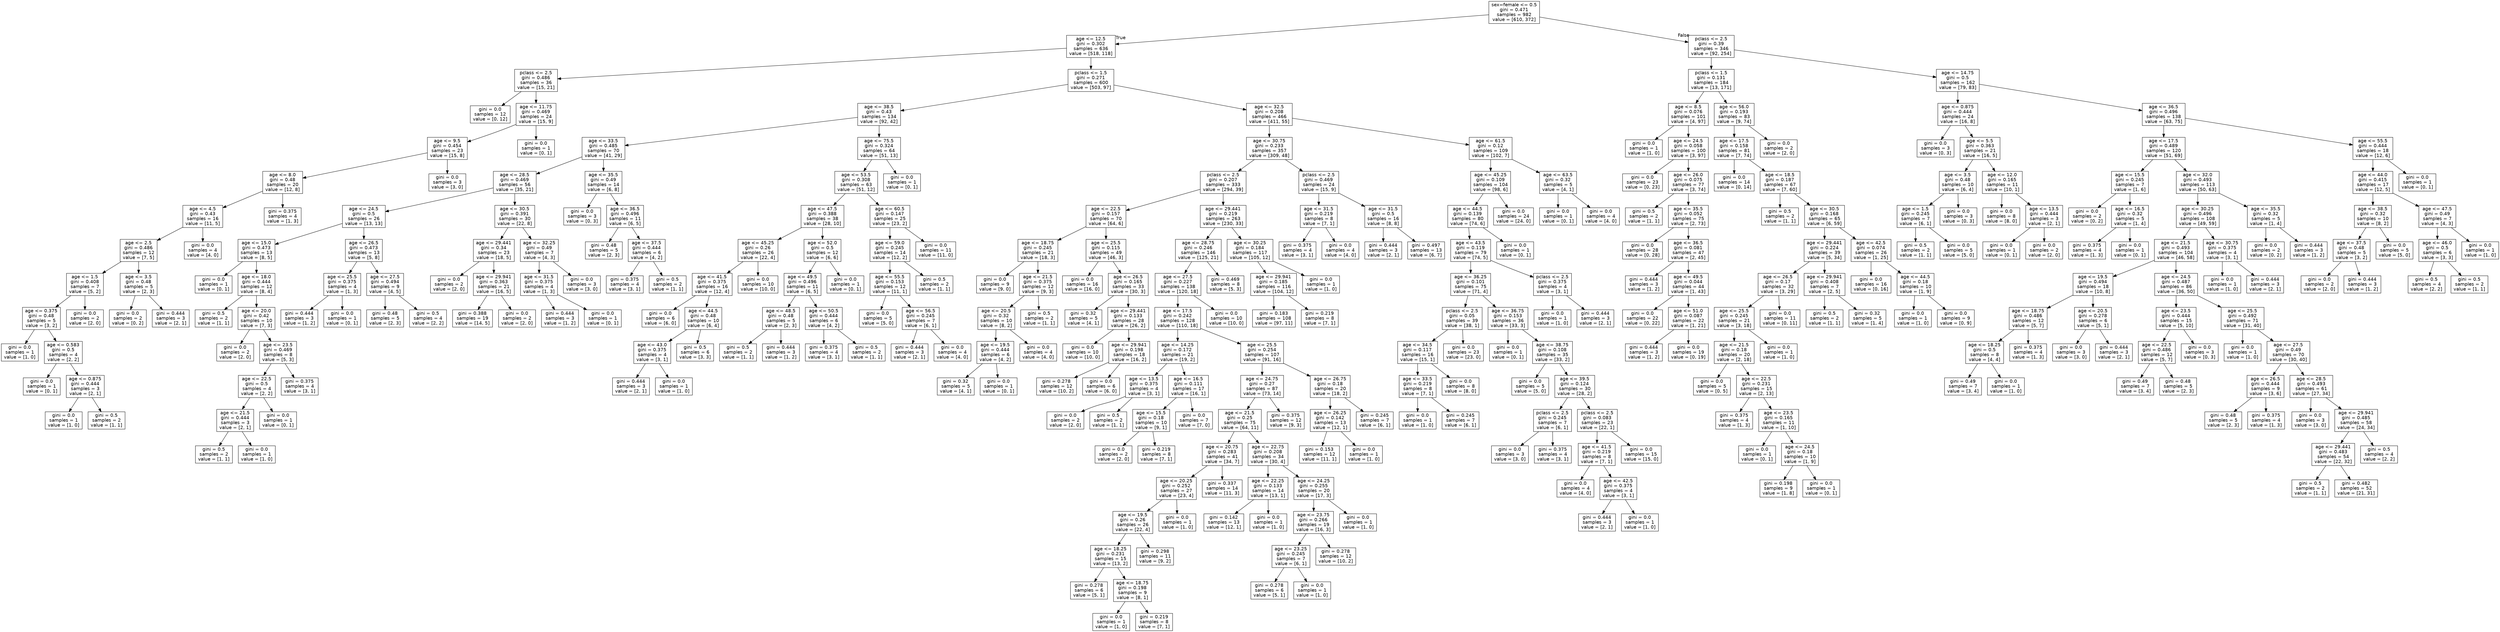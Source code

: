 digraph Tree {
node [shape=box, fontname="helvetica"] ;
edge [fontname="helvetica"] ;
0 [label="sex=female <= 0.5\ngini = 0.471\nsamples = 982\nvalue = [610, 372]"] ;
1 [label="age <= 12.5\ngini = 0.302\nsamples = 636\nvalue = [518, 118]"] ;
0 -> 1 [labeldistance=2.5, labelangle=45, headlabel="True"] ;
2 [label="pclass <= 2.5\ngini = 0.486\nsamples = 36\nvalue = [15, 21]"] ;
1 -> 2 ;
3 [label="gini = 0.0\nsamples = 12\nvalue = [0, 12]"] ;
2 -> 3 ;
4 [label="age <= 11.75\ngini = 0.469\nsamples = 24\nvalue = [15, 9]"] ;
2 -> 4 ;
5 [label="age <= 9.5\ngini = 0.454\nsamples = 23\nvalue = [15, 8]"] ;
4 -> 5 ;
6 [label="age <= 8.0\ngini = 0.48\nsamples = 20\nvalue = [12, 8]"] ;
5 -> 6 ;
7 [label="age <= 4.5\ngini = 0.43\nsamples = 16\nvalue = [11, 5]"] ;
6 -> 7 ;
8 [label="age <= 2.5\ngini = 0.486\nsamples = 12\nvalue = [7, 5]"] ;
7 -> 8 ;
9 [label="age <= 1.5\ngini = 0.408\nsamples = 7\nvalue = [5, 2]"] ;
8 -> 9 ;
10 [label="age <= 0.375\ngini = 0.48\nsamples = 5\nvalue = [3, 2]"] ;
9 -> 10 ;
11 [label="gini = 0.0\nsamples = 1\nvalue = [1, 0]"] ;
10 -> 11 ;
12 [label="age <= 0.583\ngini = 0.5\nsamples = 4\nvalue = [2, 2]"] ;
10 -> 12 ;
13 [label="gini = 0.0\nsamples = 1\nvalue = [0, 1]"] ;
12 -> 13 ;
14 [label="age <= 0.875\ngini = 0.444\nsamples = 3\nvalue = [2, 1]"] ;
12 -> 14 ;
15 [label="gini = 0.0\nsamples = 1\nvalue = [1, 0]"] ;
14 -> 15 ;
16 [label="gini = 0.5\nsamples = 2\nvalue = [1, 1]"] ;
14 -> 16 ;
17 [label="gini = 0.0\nsamples = 2\nvalue = [2, 0]"] ;
9 -> 17 ;
18 [label="age <= 3.5\ngini = 0.48\nsamples = 5\nvalue = [2, 3]"] ;
8 -> 18 ;
19 [label="gini = 0.0\nsamples = 2\nvalue = [0, 2]"] ;
18 -> 19 ;
20 [label="gini = 0.444\nsamples = 3\nvalue = [2, 1]"] ;
18 -> 20 ;
21 [label="gini = 0.0\nsamples = 4\nvalue = [4, 0]"] ;
7 -> 21 ;
22 [label="gini = 0.375\nsamples = 4\nvalue = [1, 3]"] ;
6 -> 22 ;
23 [label="gini = 0.0\nsamples = 3\nvalue = [3, 0]"] ;
5 -> 23 ;
24 [label="gini = 0.0\nsamples = 1\nvalue = [0, 1]"] ;
4 -> 24 ;
25 [label="pclass <= 1.5\ngini = 0.271\nsamples = 600\nvalue = [503, 97]"] ;
1 -> 25 ;
26 [label="age <= 38.5\ngini = 0.43\nsamples = 134\nvalue = [92, 42]"] ;
25 -> 26 ;
27 [label="age <= 33.5\ngini = 0.485\nsamples = 70\nvalue = [41, 29]"] ;
26 -> 27 ;
28 [label="age <= 28.5\ngini = 0.469\nsamples = 56\nvalue = [35, 21]"] ;
27 -> 28 ;
29 [label="age <= 24.5\ngini = 0.5\nsamples = 26\nvalue = [13, 13]"] ;
28 -> 29 ;
30 [label="age <= 15.0\ngini = 0.473\nsamples = 13\nvalue = [8, 5]"] ;
29 -> 30 ;
31 [label="gini = 0.0\nsamples = 1\nvalue = [0, 1]"] ;
30 -> 31 ;
32 [label="age <= 18.0\ngini = 0.444\nsamples = 12\nvalue = [8, 4]"] ;
30 -> 32 ;
33 [label="gini = 0.5\nsamples = 2\nvalue = [1, 1]"] ;
32 -> 33 ;
34 [label="age <= 20.0\ngini = 0.42\nsamples = 10\nvalue = [7, 3]"] ;
32 -> 34 ;
35 [label="gini = 0.0\nsamples = 2\nvalue = [2, 0]"] ;
34 -> 35 ;
36 [label="age <= 23.5\ngini = 0.469\nsamples = 8\nvalue = [5, 3]"] ;
34 -> 36 ;
37 [label="age <= 22.5\ngini = 0.5\nsamples = 4\nvalue = [2, 2]"] ;
36 -> 37 ;
38 [label="age <= 21.5\ngini = 0.444\nsamples = 3\nvalue = [2, 1]"] ;
37 -> 38 ;
39 [label="gini = 0.5\nsamples = 2\nvalue = [1, 1]"] ;
38 -> 39 ;
40 [label="gini = 0.0\nsamples = 1\nvalue = [1, 0]"] ;
38 -> 40 ;
41 [label="gini = 0.0\nsamples = 1\nvalue = [0, 1]"] ;
37 -> 41 ;
42 [label="gini = 0.375\nsamples = 4\nvalue = [3, 1]"] ;
36 -> 42 ;
43 [label="age <= 26.5\ngini = 0.473\nsamples = 13\nvalue = [5, 8]"] ;
29 -> 43 ;
44 [label="age <= 25.5\ngini = 0.375\nsamples = 4\nvalue = [1, 3]"] ;
43 -> 44 ;
45 [label="gini = 0.444\nsamples = 3\nvalue = [1, 2]"] ;
44 -> 45 ;
46 [label="gini = 0.0\nsamples = 1\nvalue = [0, 1]"] ;
44 -> 46 ;
47 [label="age <= 27.5\ngini = 0.494\nsamples = 9\nvalue = [4, 5]"] ;
43 -> 47 ;
48 [label="gini = 0.48\nsamples = 5\nvalue = [2, 3]"] ;
47 -> 48 ;
49 [label="gini = 0.5\nsamples = 4\nvalue = [2, 2]"] ;
47 -> 49 ;
50 [label="age <= 30.5\ngini = 0.391\nsamples = 30\nvalue = [22, 8]"] ;
28 -> 50 ;
51 [label="age <= 29.441\ngini = 0.34\nsamples = 23\nvalue = [18, 5]"] ;
50 -> 51 ;
52 [label="gini = 0.0\nsamples = 2\nvalue = [2, 0]"] ;
51 -> 52 ;
53 [label="age <= 29.941\ngini = 0.363\nsamples = 21\nvalue = [16, 5]"] ;
51 -> 53 ;
54 [label="gini = 0.388\nsamples = 19\nvalue = [14, 5]"] ;
53 -> 54 ;
55 [label="gini = 0.0\nsamples = 2\nvalue = [2, 0]"] ;
53 -> 55 ;
56 [label="age <= 32.25\ngini = 0.49\nsamples = 7\nvalue = [4, 3]"] ;
50 -> 56 ;
57 [label="age <= 31.5\ngini = 0.375\nsamples = 4\nvalue = [1, 3]"] ;
56 -> 57 ;
58 [label="gini = 0.444\nsamples = 3\nvalue = [1, 2]"] ;
57 -> 58 ;
59 [label="gini = 0.0\nsamples = 1\nvalue = [0, 1]"] ;
57 -> 59 ;
60 [label="gini = 0.0\nsamples = 3\nvalue = [3, 0]"] ;
56 -> 60 ;
61 [label="age <= 35.5\ngini = 0.49\nsamples = 14\nvalue = [6, 8]"] ;
27 -> 61 ;
62 [label="gini = 0.0\nsamples = 3\nvalue = [0, 3]"] ;
61 -> 62 ;
63 [label="age <= 36.5\ngini = 0.496\nsamples = 11\nvalue = [6, 5]"] ;
61 -> 63 ;
64 [label="gini = 0.48\nsamples = 5\nvalue = [2, 3]"] ;
63 -> 64 ;
65 [label="age <= 37.5\ngini = 0.444\nsamples = 6\nvalue = [4, 2]"] ;
63 -> 65 ;
66 [label="gini = 0.375\nsamples = 4\nvalue = [3, 1]"] ;
65 -> 66 ;
67 [label="gini = 0.5\nsamples = 2\nvalue = [1, 1]"] ;
65 -> 67 ;
68 [label="age <= 75.5\ngini = 0.324\nsamples = 64\nvalue = [51, 13]"] ;
26 -> 68 ;
69 [label="age <= 53.5\ngini = 0.308\nsamples = 63\nvalue = [51, 12]"] ;
68 -> 69 ;
70 [label="age <= 47.5\ngini = 0.388\nsamples = 38\nvalue = [28, 10]"] ;
69 -> 70 ;
71 [label="age <= 45.25\ngini = 0.26\nsamples = 26\nvalue = [22, 4]"] ;
70 -> 71 ;
72 [label="age <= 41.5\ngini = 0.375\nsamples = 16\nvalue = [12, 4]"] ;
71 -> 72 ;
73 [label="gini = 0.0\nsamples = 6\nvalue = [6, 0]"] ;
72 -> 73 ;
74 [label="age <= 44.5\ngini = 0.48\nsamples = 10\nvalue = [6, 4]"] ;
72 -> 74 ;
75 [label="age <= 43.0\ngini = 0.375\nsamples = 4\nvalue = [3, 1]"] ;
74 -> 75 ;
76 [label="gini = 0.444\nsamples = 3\nvalue = [2, 1]"] ;
75 -> 76 ;
77 [label="gini = 0.0\nsamples = 1\nvalue = [1, 0]"] ;
75 -> 77 ;
78 [label="gini = 0.5\nsamples = 6\nvalue = [3, 3]"] ;
74 -> 78 ;
79 [label="gini = 0.0\nsamples = 10\nvalue = [10, 0]"] ;
71 -> 79 ;
80 [label="age <= 52.0\ngini = 0.5\nsamples = 12\nvalue = [6, 6]"] ;
70 -> 80 ;
81 [label="age <= 49.5\ngini = 0.496\nsamples = 11\nvalue = [6, 5]"] ;
80 -> 81 ;
82 [label="age <= 48.5\ngini = 0.48\nsamples = 5\nvalue = [2, 3]"] ;
81 -> 82 ;
83 [label="gini = 0.5\nsamples = 2\nvalue = [1, 1]"] ;
82 -> 83 ;
84 [label="gini = 0.444\nsamples = 3\nvalue = [1, 2]"] ;
82 -> 84 ;
85 [label="age <= 50.5\ngini = 0.444\nsamples = 6\nvalue = [4, 2]"] ;
81 -> 85 ;
86 [label="gini = 0.375\nsamples = 4\nvalue = [3, 1]"] ;
85 -> 86 ;
87 [label="gini = 0.5\nsamples = 2\nvalue = [1, 1]"] ;
85 -> 87 ;
88 [label="gini = 0.0\nsamples = 1\nvalue = [0, 1]"] ;
80 -> 88 ;
89 [label="age <= 60.5\ngini = 0.147\nsamples = 25\nvalue = [23, 2]"] ;
69 -> 89 ;
90 [label="age <= 59.0\ngini = 0.245\nsamples = 14\nvalue = [12, 2]"] ;
89 -> 90 ;
91 [label="age <= 55.5\ngini = 0.153\nsamples = 12\nvalue = [11, 1]"] ;
90 -> 91 ;
92 [label="gini = 0.0\nsamples = 5\nvalue = [5, 0]"] ;
91 -> 92 ;
93 [label="age <= 56.5\ngini = 0.245\nsamples = 7\nvalue = [6, 1]"] ;
91 -> 93 ;
94 [label="gini = 0.444\nsamples = 3\nvalue = [2, 1]"] ;
93 -> 94 ;
95 [label="gini = 0.0\nsamples = 4\nvalue = [4, 0]"] ;
93 -> 95 ;
96 [label="gini = 0.5\nsamples = 2\nvalue = [1, 1]"] ;
90 -> 96 ;
97 [label="gini = 0.0\nsamples = 11\nvalue = [11, 0]"] ;
89 -> 97 ;
98 [label="gini = 0.0\nsamples = 1\nvalue = [0, 1]"] ;
68 -> 98 ;
99 [label="age <= 32.5\ngini = 0.208\nsamples = 466\nvalue = [411, 55]"] ;
25 -> 99 ;
100 [label="age <= 30.75\ngini = 0.233\nsamples = 357\nvalue = [309, 48]"] ;
99 -> 100 ;
101 [label="pclass <= 2.5\ngini = 0.207\nsamples = 333\nvalue = [294, 39]"] ;
100 -> 101 ;
102 [label="age <= 22.5\ngini = 0.157\nsamples = 70\nvalue = [64, 6]"] ;
101 -> 102 ;
103 [label="age <= 18.75\ngini = 0.245\nsamples = 21\nvalue = [18, 3]"] ;
102 -> 103 ;
104 [label="gini = 0.0\nsamples = 9\nvalue = [9, 0]"] ;
103 -> 104 ;
105 [label="age <= 21.5\ngini = 0.375\nsamples = 12\nvalue = [9, 3]"] ;
103 -> 105 ;
106 [label="age <= 20.5\ngini = 0.32\nsamples = 10\nvalue = [8, 2]"] ;
105 -> 106 ;
107 [label="age <= 19.5\ngini = 0.444\nsamples = 6\nvalue = [4, 2]"] ;
106 -> 107 ;
108 [label="gini = 0.32\nsamples = 5\nvalue = [4, 1]"] ;
107 -> 108 ;
109 [label="gini = 0.0\nsamples = 1\nvalue = [0, 1]"] ;
107 -> 109 ;
110 [label="gini = 0.0\nsamples = 4\nvalue = [4, 0]"] ;
106 -> 110 ;
111 [label="gini = 0.5\nsamples = 2\nvalue = [1, 1]"] ;
105 -> 111 ;
112 [label="age <= 25.5\ngini = 0.115\nsamples = 49\nvalue = [46, 3]"] ;
102 -> 112 ;
113 [label="gini = 0.0\nsamples = 16\nvalue = [16, 0]"] ;
112 -> 113 ;
114 [label="age <= 26.5\ngini = 0.165\nsamples = 33\nvalue = [30, 3]"] ;
112 -> 114 ;
115 [label="gini = 0.32\nsamples = 5\nvalue = [4, 1]"] ;
114 -> 115 ;
116 [label="age <= 29.441\ngini = 0.133\nsamples = 28\nvalue = [26, 2]"] ;
114 -> 116 ;
117 [label="gini = 0.0\nsamples = 10\nvalue = [10, 0]"] ;
116 -> 117 ;
118 [label="age <= 29.941\ngini = 0.198\nsamples = 18\nvalue = [16, 2]"] ;
116 -> 118 ;
119 [label="gini = 0.278\nsamples = 12\nvalue = [10, 2]"] ;
118 -> 119 ;
120 [label="gini = 0.0\nsamples = 6\nvalue = [6, 0]"] ;
118 -> 120 ;
121 [label="age <= 29.441\ngini = 0.219\nsamples = 263\nvalue = [230, 33]"] ;
101 -> 121 ;
122 [label="age <= 28.75\ngini = 0.246\nsamples = 146\nvalue = [125, 21]"] ;
121 -> 122 ;
123 [label="age <= 27.5\ngini = 0.227\nsamples = 138\nvalue = [120, 18]"] ;
122 -> 123 ;
124 [label="age <= 17.5\ngini = 0.242\nsamples = 128\nvalue = [110, 18]"] ;
123 -> 124 ;
125 [label="age <= 14.25\ngini = 0.172\nsamples = 21\nvalue = [19, 2]"] ;
124 -> 125 ;
126 [label="age <= 13.5\ngini = 0.375\nsamples = 4\nvalue = [3, 1]"] ;
125 -> 126 ;
127 [label="gini = 0.0\nsamples = 2\nvalue = [2, 0]"] ;
126 -> 127 ;
128 [label="gini = 0.5\nsamples = 2\nvalue = [1, 1]"] ;
126 -> 128 ;
129 [label="age <= 16.5\ngini = 0.111\nsamples = 17\nvalue = [16, 1]"] ;
125 -> 129 ;
130 [label="age <= 15.5\ngini = 0.18\nsamples = 10\nvalue = [9, 1]"] ;
129 -> 130 ;
131 [label="gini = 0.0\nsamples = 2\nvalue = [2, 0]"] ;
130 -> 131 ;
132 [label="gini = 0.219\nsamples = 8\nvalue = [7, 1]"] ;
130 -> 132 ;
133 [label="gini = 0.0\nsamples = 7\nvalue = [7, 0]"] ;
129 -> 133 ;
134 [label="age <= 25.5\ngini = 0.254\nsamples = 107\nvalue = [91, 16]"] ;
124 -> 134 ;
135 [label="age <= 24.75\ngini = 0.27\nsamples = 87\nvalue = [73, 14]"] ;
134 -> 135 ;
136 [label="age <= 21.5\ngini = 0.25\nsamples = 75\nvalue = [64, 11]"] ;
135 -> 136 ;
137 [label="age <= 20.75\ngini = 0.283\nsamples = 41\nvalue = [34, 7]"] ;
136 -> 137 ;
138 [label="age <= 20.25\ngini = 0.252\nsamples = 27\nvalue = [23, 4]"] ;
137 -> 138 ;
139 [label="age <= 19.5\ngini = 0.26\nsamples = 26\nvalue = [22, 4]"] ;
138 -> 139 ;
140 [label="age <= 18.25\ngini = 0.231\nsamples = 15\nvalue = [13, 2]"] ;
139 -> 140 ;
141 [label="gini = 0.278\nsamples = 6\nvalue = [5, 1]"] ;
140 -> 141 ;
142 [label="age <= 18.75\ngini = 0.198\nsamples = 9\nvalue = [8, 1]"] ;
140 -> 142 ;
143 [label="gini = 0.0\nsamples = 1\nvalue = [1, 0]"] ;
142 -> 143 ;
144 [label="gini = 0.219\nsamples = 8\nvalue = [7, 1]"] ;
142 -> 144 ;
145 [label="gini = 0.298\nsamples = 11\nvalue = [9, 2]"] ;
139 -> 145 ;
146 [label="gini = 0.0\nsamples = 1\nvalue = [1, 0]"] ;
138 -> 146 ;
147 [label="gini = 0.337\nsamples = 14\nvalue = [11, 3]"] ;
137 -> 147 ;
148 [label="age <= 22.75\ngini = 0.208\nsamples = 34\nvalue = [30, 4]"] ;
136 -> 148 ;
149 [label="age <= 22.25\ngini = 0.133\nsamples = 14\nvalue = [13, 1]"] ;
148 -> 149 ;
150 [label="gini = 0.142\nsamples = 13\nvalue = [12, 1]"] ;
149 -> 150 ;
151 [label="gini = 0.0\nsamples = 1\nvalue = [1, 0]"] ;
149 -> 151 ;
152 [label="age <= 24.25\ngini = 0.255\nsamples = 20\nvalue = [17, 3]"] ;
148 -> 152 ;
153 [label="age <= 23.75\ngini = 0.266\nsamples = 19\nvalue = [16, 3]"] ;
152 -> 153 ;
154 [label="age <= 23.25\ngini = 0.245\nsamples = 7\nvalue = [6, 1]"] ;
153 -> 154 ;
155 [label="gini = 0.278\nsamples = 6\nvalue = [5, 1]"] ;
154 -> 155 ;
156 [label="gini = 0.0\nsamples = 1\nvalue = [1, 0]"] ;
154 -> 156 ;
157 [label="gini = 0.278\nsamples = 12\nvalue = [10, 2]"] ;
153 -> 157 ;
158 [label="gini = 0.0\nsamples = 1\nvalue = [1, 0]"] ;
152 -> 158 ;
159 [label="gini = 0.375\nsamples = 12\nvalue = [9, 3]"] ;
135 -> 159 ;
160 [label="age <= 26.75\ngini = 0.18\nsamples = 20\nvalue = [18, 2]"] ;
134 -> 160 ;
161 [label="age <= 26.25\ngini = 0.142\nsamples = 13\nvalue = [12, 1]"] ;
160 -> 161 ;
162 [label="gini = 0.153\nsamples = 12\nvalue = [11, 1]"] ;
161 -> 162 ;
163 [label="gini = 0.0\nsamples = 1\nvalue = [1, 0]"] ;
161 -> 163 ;
164 [label="gini = 0.245\nsamples = 7\nvalue = [6, 1]"] ;
160 -> 164 ;
165 [label="gini = 0.0\nsamples = 10\nvalue = [10, 0]"] ;
123 -> 165 ;
166 [label="gini = 0.469\nsamples = 8\nvalue = [5, 3]"] ;
122 -> 166 ;
167 [label="age <= 30.25\ngini = 0.184\nsamples = 117\nvalue = [105, 12]"] ;
121 -> 167 ;
168 [label="age <= 29.941\ngini = 0.185\nsamples = 116\nvalue = [104, 12]"] ;
167 -> 168 ;
169 [label="gini = 0.183\nsamples = 108\nvalue = [97, 11]"] ;
168 -> 169 ;
170 [label="gini = 0.219\nsamples = 8\nvalue = [7, 1]"] ;
168 -> 170 ;
171 [label="gini = 0.0\nsamples = 1\nvalue = [1, 0]"] ;
167 -> 171 ;
172 [label="pclass <= 2.5\ngini = 0.469\nsamples = 24\nvalue = [15, 9]"] ;
100 -> 172 ;
173 [label="age <= 31.5\ngini = 0.219\nsamples = 8\nvalue = [7, 1]"] ;
172 -> 173 ;
174 [label="gini = 0.375\nsamples = 4\nvalue = [3, 1]"] ;
173 -> 174 ;
175 [label="gini = 0.0\nsamples = 4\nvalue = [4, 0]"] ;
173 -> 175 ;
176 [label="age <= 31.5\ngini = 0.5\nsamples = 16\nvalue = [8, 8]"] ;
172 -> 176 ;
177 [label="gini = 0.444\nsamples = 3\nvalue = [2, 1]"] ;
176 -> 177 ;
178 [label="gini = 0.497\nsamples = 13\nvalue = [6, 7]"] ;
176 -> 178 ;
179 [label="age <= 61.5\ngini = 0.12\nsamples = 109\nvalue = [102, 7]"] ;
99 -> 179 ;
180 [label="age <= 45.25\ngini = 0.109\nsamples = 104\nvalue = [98, 6]"] ;
179 -> 180 ;
181 [label="age <= 44.5\ngini = 0.139\nsamples = 80\nvalue = [74, 6]"] ;
180 -> 181 ;
182 [label="age <= 43.5\ngini = 0.119\nsamples = 79\nvalue = [74, 5]"] ;
181 -> 182 ;
183 [label="age <= 36.25\ngini = 0.101\nsamples = 75\nvalue = [71, 4]"] ;
182 -> 183 ;
184 [label="pclass <= 2.5\ngini = 0.05\nsamples = 39\nvalue = [38, 1]"] ;
183 -> 184 ;
185 [label="age <= 34.5\ngini = 0.117\nsamples = 16\nvalue = [15, 1]"] ;
184 -> 185 ;
186 [label="age <= 33.5\ngini = 0.219\nsamples = 8\nvalue = [7, 1]"] ;
185 -> 186 ;
187 [label="gini = 0.0\nsamples = 1\nvalue = [1, 0]"] ;
186 -> 187 ;
188 [label="gini = 0.245\nsamples = 7\nvalue = [6, 1]"] ;
186 -> 188 ;
189 [label="gini = 0.0\nsamples = 8\nvalue = [8, 0]"] ;
185 -> 189 ;
190 [label="gini = 0.0\nsamples = 23\nvalue = [23, 0]"] ;
184 -> 190 ;
191 [label="age <= 36.75\ngini = 0.153\nsamples = 36\nvalue = [33, 3]"] ;
183 -> 191 ;
192 [label="gini = 0.0\nsamples = 1\nvalue = [0, 1]"] ;
191 -> 192 ;
193 [label="age <= 38.75\ngini = 0.108\nsamples = 35\nvalue = [33, 2]"] ;
191 -> 193 ;
194 [label="gini = 0.0\nsamples = 5\nvalue = [5, 0]"] ;
193 -> 194 ;
195 [label="age <= 39.5\ngini = 0.124\nsamples = 30\nvalue = [28, 2]"] ;
193 -> 195 ;
196 [label="pclass <= 2.5\ngini = 0.245\nsamples = 7\nvalue = [6, 1]"] ;
195 -> 196 ;
197 [label="gini = 0.0\nsamples = 3\nvalue = [3, 0]"] ;
196 -> 197 ;
198 [label="gini = 0.375\nsamples = 4\nvalue = [3, 1]"] ;
196 -> 198 ;
199 [label="pclass <= 2.5\ngini = 0.083\nsamples = 23\nvalue = [22, 1]"] ;
195 -> 199 ;
200 [label="age <= 41.5\ngini = 0.219\nsamples = 8\nvalue = [7, 1]"] ;
199 -> 200 ;
201 [label="gini = 0.0\nsamples = 4\nvalue = [4, 0]"] ;
200 -> 201 ;
202 [label="age <= 42.5\ngini = 0.375\nsamples = 4\nvalue = [3, 1]"] ;
200 -> 202 ;
203 [label="gini = 0.444\nsamples = 3\nvalue = [2, 1]"] ;
202 -> 203 ;
204 [label="gini = 0.0\nsamples = 1\nvalue = [1, 0]"] ;
202 -> 204 ;
205 [label="gini = 0.0\nsamples = 15\nvalue = [15, 0]"] ;
199 -> 205 ;
206 [label="pclass <= 2.5\ngini = 0.375\nsamples = 4\nvalue = [3, 1]"] ;
182 -> 206 ;
207 [label="gini = 0.0\nsamples = 1\nvalue = [1, 0]"] ;
206 -> 207 ;
208 [label="gini = 0.444\nsamples = 3\nvalue = [2, 1]"] ;
206 -> 208 ;
209 [label="gini = 0.0\nsamples = 1\nvalue = [0, 1]"] ;
181 -> 209 ;
210 [label="gini = 0.0\nsamples = 24\nvalue = [24, 0]"] ;
180 -> 210 ;
211 [label="age <= 63.5\ngini = 0.32\nsamples = 5\nvalue = [4, 1]"] ;
179 -> 211 ;
212 [label="gini = 0.0\nsamples = 1\nvalue = [0, 1]"] ;
211 -> 212 ;
213 [label="gini = 0.0\nsamples = 4\nvalue = [4, 0]"] ;
211 -> 213 ;
214 [label="pclass <= 2.5\ngini = 0.39\nsamples = 346\nvalue = [92, 254]"] ;
0 -> 214 [labeldistance=2.5, labelangle=-45, headlabel="False"] ;
215 [label="pclass <= 1.5\ngini = 0.131\nsamples = 184\nvalue = [13, 171]"] ;
214 -> 215 ;
216 [label="age <= 8.5\ngini = 0.076\nsamples = 101\nvalue = [4, 97]"] ;
215 -> 216 ;
217 [label="gini = 0.0\nsamples = 1\nvalue = [1, 0]"] ;
216 -> 217 ;
218 [label="age <= 24.5\ngini = 0.058\nsamples = 100\nvalue = [3, 97]"] ;
216 -> 218 ;
219 [label="gini = 0.0\nsamples = 23\nvalue = [0, 23]"] ;
218 -> 219 ;
220 [label="age <= 26.0\ngini = 0.075\nsamples = 77\nvalue = [3, 74]"] ;
218 -> 220 ;
221 [label="gini = 0.5\nsamples = 2\nvalue = [1, 1]"] ;
220 -> 221 ;
222 [label="age <= 35.5\ngini = 0.052\nsamples = 75\nvalue = [2, 73]"] ;
220 -> 222 ;
223 [label="gini = 0.0\nsamples = 28\nvalue = [0, 28]"] ;
222 -> 223 ;
224 [label="age <= 36.5\ngini = 0.081\nsamples = 47\nvalue = [2, 45]"] ;
222 -> 224 ;
225 [label="gini = 0.444\nsamples = 3\nvalue = [1, 2]"] ;
224 -> 225 ;
226 [label="age <= 49.5\ngini = 0.044\nsamples = 44\nvalue = [1, 43]"] ;
224 -> 226 ;
227 [label="gini = 0.0\nsamples = 22\nvalue = [0, 22]"] ;
226 -> 227 ;
228 [label="age <= 51.0\ngini = 0.087\nsamples = 22\nvalue = [1, 21]"] ;
226 -> 228 ;
229 [label="gini = 0.444\nsamples = 3\nvalue = [1, 2]"] ;
228 -> 229 ;
230 [label="gini = 0.0\nsamples = 19\nvalue = [0, 19]"] ;
228 -> 230 ;
231 [label="age <= 56.0\ngini = 0.193\nsamples = 83\nvalue = [9, 74]"] ;
215 -> 231 ;
232 [label="age <= 17.5\ngini = 0.158\nsamples = 81\nvalue = [7, 74]"] ;
231 -> 232 ;
233 [label="gini = 0.0\nsamples = 14\nvalue = [0, 14]"] ;
232 -> 233 ;
234 [label="age <= 18.5\ngini = 0.187\nsamples = 67\nvalue = [7, 60]"] ;
232 -> 234 ;
235 [label="gini = 0.5\nsamples = 2\nvalue = [1, 1]"] ;
234 -> 235 ;
236 [label="age <= 30.5\ngini = 0.168\nsamples = 65\nvalue = [6, 59]"] ;
234 -> 236 ;
237 [label="age <= 29.441\ngini = 0.224\nsamples = 39\nvalue = [5, 34]"] ;
236 -> 237 ;
238 [label="age <= 26.5\ngini = 0.17\nsamples = 32\nvalue = [3, 29]"] ;
237 -> 238 ;
239 [label="age <= 25.5\ngini = 0.245\nsamples = 21\nvalue = [3, 18]"] ;
238 -> 239 ;
240 [label="age <= 21.5\ngini = 0.18\nsamples = 20\nvalue = [2, 18]"] ;
239 -> 240 ;
241 [label="gini = 0.0\nsamples = 5\nvalue = [0, 5]"] ;
240 -> 241 ;
242 [label="age <= 22.5\ngini = 0.231\nsamples = 15\nvalue = [2, 13]"] ;
240 -> 242 ;
243 [label="gini = 0.375\nsamples = 4\nvalue = [1, 3]"] ;
242 -> 243 ;
244 [label="age <= 23.5\ngini = 0.165\nsamples = 11\nvalue = [1, 10]"] ;
242 -> 244 ;
245 [label="gini = 0.0\nsamples = 1\nvalue = [0, 1]"] ;
244 -> 245 ;
246 [label="age <= 24.5\ngini = 0.18\nsamples = 10\nvalue = [1, 9]"] ;
244 -> 246 ;
247 [label="gini = 0.198\nsamples = 9\nvalue = [1, 8]"] ;
246 -> 247 ;
248 [label="gini = 0.0\nsamples = 1\nvalue = [0, 1]"] ;
246 -> 248 ;
249 [label="gini = 0.0\nsamples = 1\nvalue = [1, 0]"] ;
239 -> 249 ;
250 [label="gini = 0.0\nsamples = 11\nvalue = [0, 11]"] ;
238 -> 250 ;
251 [label="age <= 29.941\ngini = 0.408\nsamples = 7\nvalue = [2, 5]"] ;
237 -> 251 ;
252 [label="gini = 0.5\nsamples = 2\nvalue = [1, 1]"] ;
251 -> 252 ;
253 [label="gini = 0.32\nsamples = 5\nvalue = [1, 4]"] ;
251 -> 253 ;
254 [label="age <= 42.5\ngini = 0.074\nsamples = 26\nvalue = [1, 25]"] ;
236 -> 254 ;
255 [label="gini = 0.0\nsamples = 16\nvalue = [0, 16]"] ;
254 -> 255 ;
256 [label="age <= 44.5\ngini = 0.18\nsamples = 10\nvalue = [1, 9]"] ;
254 -> 256 ;
257 [label="gini = 0.0\nsamples = 1\nvalue = [1, 0]"] ;
256 -> 257 ;
258 [label="gini = 0.0\nsamples = 9\nvalue = [0, 9]"] ;
256 -> 258 ;
259 [label="gini = 0.0\nsamples = 2\nvalue = [2, 0]"] ;
231 -> 259 ;
260 [label="age <= 14.75\ngini = 0.5\nsamples = 162\nvalue = [79, 83]"] ;
214 -> 260 ;
261 [label="age <= 0.875\ngini = 0.444\nsamples = 24\nvalue = [16, 8]"] ;
260 -> 261 ;
262 [label="gini = 0.0\nsamples = 3\nvalue = [0, 3]"] ;
261 -> 262 ;
263 [label="age <= 5.5\ngini = 0.363\nsamples = 21\nvalue = [16, 5]"] ;
261 -> 263 ;
264 [label="age <= 3.5\ngini = 0.48\nsamples = 10\nvalue = [6, 4]"] ;
263 -> 264 ;
265 [label="age <= 1.5\ngini = 0.245\nsamples = 7\nvalue = [6, 1]"] ;
264 -> 265 ;
266 [label="gini = 0.5\nsamples = 2\nvalue = [1, 1]"] ;
265 -> 266 ;
267 [label="gini = 0.0\nsamples = 5\nvalue = [5, 0]"] ;
265 -> 267 ;
268 [label="gini = 0.0\nsamples = 3\nvalue = [0, 3]"] ;
264 -> 268 ;
269 [label="age <= 12.0\ngini = 0.165\nsamples = 11\nvalue = [10, 1]"] ;
263 -> 269 ;
270 [label="gini = 0.0\nsamples = 8\nvalue = [8, 0]"] ;
269 -> 270 ;
271 [label="age <= 13.5\ngini = 0.444\nsamples = 3\nvalue = [2, 1]"] ;
269 -> 271 ;
272 [label="gini = 0.0\nsamples = 1\nvalue = [0, 1]"] ;
271 -> 272 ;
273 [label="gini = 0.0\nsamples = 2\nvalue = [2, 0]"] ;
271 -> 273 ;
274 [label="age <= 36.5\ngini = 0.496\nsamples = 138\nvalue = [63, 75]"] ;
260 -> 274 ;
275 [label="age <= 17.5\ngini = 0.489\nsamples = 120\nvalue = [51, 69]"] ;
274 -> 275 ;
276 [label="age <= 15.5\ngini = 0.245\nsamples = 7\nvalue = [1, 6]"] ;
275 -> 276 ;
277 [label="gini = 0.0\nsamples = 2\nvalue = [0, 2]"] ;
276 -> 277 ;
278 [label="age <= 16.5\ngini = 0.32\nsamples = 5\nvalue = [1, 4]"] ;
276 -> 278 ;
279 [label="gini = 0.375\nsamples = 4\nvalue = [1, 3]"] ;
278 -> 279 ;
280 [label="gini = 0.0\nsamples = 1\nvalue = [0, 1]"] ;
278 -> 280 ;
281 [label="age <= 32.0\ngini = 0.493\nsamples = 113\nvalue = [50, 63]"] ;
275 -> 281 ;
282 [label="age <= 30.25\ngini = 0.496\nsamples = 108\nvalue = [49, 59]"] ;
281 -> 282 ;
283 [label="age <= 21.5\ngini = 0.493\nsamples = 104\nvalue = [46, 58]"] ;
282 -> 283 ;
284 [label="age <= 19.5\ngini = 0.494\nsamples = 18\nvalue = [10, 8]"] ;
283 -> 284 ;
285 [label="age <= 18.75\ngini = 0.486\nsamples = 12\nvalue = [5, 7]"] ;
284 -> 285 ;
286 [label="age <= 18.25\ngini = 0.5\nsamples = 8\nvalue = [4, 4]"] ;
285 -> 286 ;
287 [label="gini = 0.49\nsamples = 7\nvalue = [3, 4]"] ;
286 -> 287 ;
288 [label="gini = 0.0\nsamples = 1\nvalue = [1, 0]"] ;
286 -> 288 ;
289 [label="gini = 0.375\nsamples = 4\nvalue = [1, 3]"] ;
285 -> 289 ;
290 [label="age <= 20.5\ngini = 0.278\nsamples = 6\nvalue = [5, 1]"] ;
284 -> 290 ;
291 [label="gini = 0.0\nsamples = 3\nvalue = [3, 0]"] ;
290 -> 291 ;
292 [label="gini = 0.444\nsamples = 3\nvalue = [2, 1]"] ;
290 -> 292 ;
293 [label="age <= 24.5\ngini = 0.487\nsamples = 86\nvalue = [36, 50]"] ;
283 -> 293 ;
294 [label="age <= 23.5\ngini = 0.444\nsamples = 15\nvalue = [5, 10]"] ;
293 -> 294 ;
295 [label="age <= 22.5\ngini = 0.486\nsamples = 12\nvalue = [5, 7]"] ;
294 -> 295 ;
296 [label="gini = 0.49\nsamples = 7\nvalue = [3, 4]"] ;
295 -> 296 ;
297 [label="gini = 0.48\nsamples = 5\nvalue = [2, 3]"] ;
295 -> 297 ;
298 [label="gini = 0.0\nsamples = 3\nvalue = [0, 3]"] ;
294 -> 298 ;
299 [label="age <= 25.5\ngini = 0.492\nsamples = 71\nvalue = [31, 40]"] ;
293 -> 299 ;
300 [label="gini = 0.0\nsamples = 1\nvalue = [1, 0]"] ;
299 -> 300 ;
301 [label="age <= 27.5\ngini = 0.49\nsamples = 70\nvalue = [30, 40]"] ;
299 -> 301 ;
302 [label="age <= 26.5\ngini = 0.444\nsamples = 9\nvalue = [3, 6]"] ;
301 -> 302 ;
303 [label="gini = 0.48\nsamples = 5\nvalue = [2, 3]"] ;
302 -> 303 ;
304 [label="gini = 0.375\nsamples = 4\nvalue = [1, 3]"] ;
302 -> 304 ;
305 [label="age <= 28.5\ngini = 0.493\nsamples = 61\nvalue = [27, 34]"] ;
301 -> 305 ;
306 [label="gini = 0.0\nsamples = 3\nvalue = [3, 0]"] ;
305 -> 306 ;
307 [label="age <= 29.941\ngini = 0.485\nsamples = 58\nvalue = [24, 34]"] ;
305 -> 307 ;
308 [label="age <= 29.441\ngini = 0.483\nsamples = 54\nvalue = [22, 32]"] ;
307 -> 308 ;
309 [label="gini = 0.5\nsamples = 2\nvalue = [1, 1]"] ;
308 -> 309 ;
310 [label="gini = 0.482\nsamples = 52\nvalue = [21, 31]"] ;
308 -> 310 ;
311 [label="gini = 0.5\nsamples = 4\nvalue = [2, 2]"] ;
307 -> 311 ;
312 [label="age <= 30.75\ngini = 0.375\nsamples = 4\nvalue = [3, 1]"] ;
282 -> 312 ;
313 [label="gini = 0.0\nsamples = 1\nvalue = [1, 0]"] ;
312 -> 313 ;
314 [label="gini = 0.444\nsamples = 3\nvalue = [2, 1]"] ;
312 -> 314 ;
315 [label="age <= 35.5\ngini = 0.32\nsamples = 5\nvalue = [1, 4]"] ;
281 -> 315 ;
316 [label="gini = 0.0\nsamples = 2\nvalue = [0, 2]"] ;
315 -> 316 ;
317 [label="gini = 0.444\nsamples = 3\nvalue = [1, 2]"] ;
315 -> 317 ;
318 [label="age <= 55.5\ngini = 0.444\nsamples = 18\nvalue = [12, 6]"] ;
274 -> 318 ;
319 [label="age <= 44.0\ngini = 0.415\nsamples = 17\nvalue = [12, 5]"] ;
318 -> 319 ;
320 [label="age <= 38.5\ngini = 0.32\nsamples = 10\nvalue = [8, 2]"] ;
319 -> 320 ;
321 [label="age <= 37.5\ngini = 0.48\nsamples = 5\nvalue = [3, 2]"] ;
320 -> 321 ;
322 [label="gini = 0.0\nsamples = 2\nvalue = [2, 0]"] ;
321 -> 322 ;
323 [label="gini = 0.444\nsamples = 3\nvalue = [1, 2]"] ;
321 -> 323 ;
324 [label="gini = 0.0\nsamples = 5\nvalue = [5, 0]"] ;
320 -> 324 ;
325 [label="age <= 47.5\ngini = 0.49\nsamples = 7\nvalue = [4, 3]"] ;
319 -> 325 ;
326 [label="age <= 46.0\ngini = 0.5\nsamples = 6\nvalue = [3, 3]"] ;
325 -> 326 ;
327 [label="gini = 0.5\nsamples = 4\nvalue = [2, 2]"] ;
326 -> 327 ;
328 [label="gini = 0.5\nsamples = 2\nvalue = [1, 1]"] ;
326 -> 328 ;
329 [label="gini = 0.0\nsamples = 1\nvalue = [1, 0]"] ;
325 -> 329 ;
330 [label="gini = 0.0\nsamples = 1\nvalue = [0, 1]"] ;
318 -> 330 ;
}